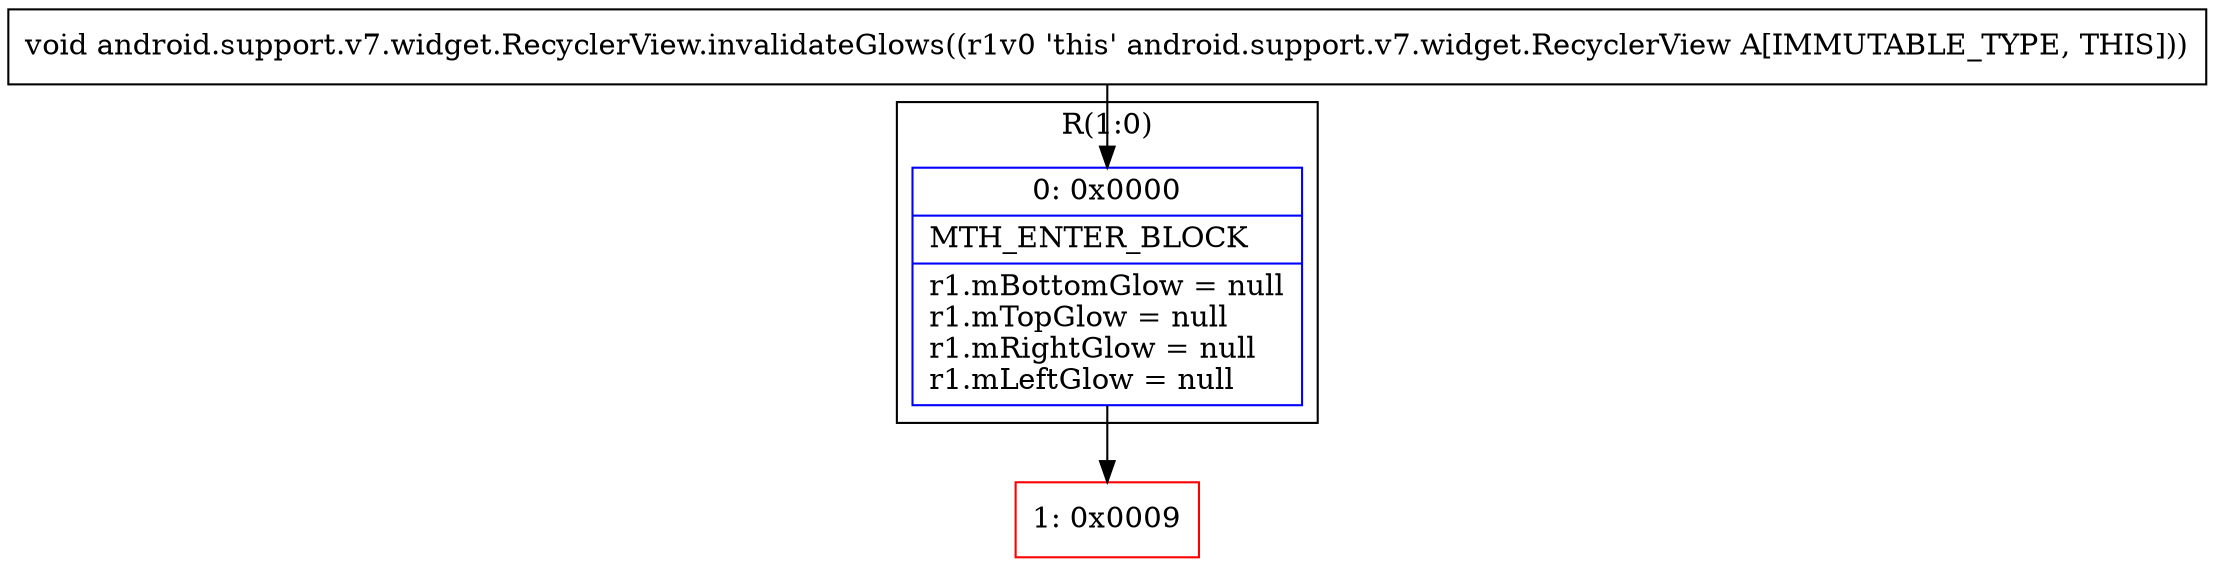digraph "CFG forandroid.support.v7.widget.RecyclerView.invalidateGlows()V" {
subgraph cluster_Region_792997591 {
label = "R(1:0)";
node [shape=record,color=blue];
Node_0 [shape=record,label="{0\:\ 0x0000|MTH_ENTER_BLOCK\l|r1.mBottomGlow = null\lr1.mTopGlow = null\lr1.mRightGlow = null\lr1.mLeftGlow = null\l}"];
}
Node_1 [shape=record,color=red,label="{1\:\ 0x0009}"];
MethodNode[shape=record,label="{void android.support.v7.widget.RecyclerView.invalidateGlows((r1v0 'this' android.support.v7.widget.RecyclerView A[IMMUTABLE_TYPE, THIS])) }"];
MethodNode -> Node_0;
Node_0 -> Node_1;
}

